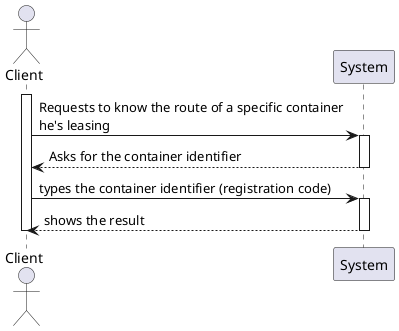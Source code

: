 @startuml
'https://plantuml.com/class-diagram
actor "Client" as C
participant "System" as SY

activate C
C -> SY : Requests to know the route of a specific container \nhe's leasing
activate SY
SY --> C : Asks for the container identifier
deactivate SY
C -> SY : types the container identifier (registration code)

activate SY
SY-->C : shows the result
deactivate SY
deactivate C
@enduml